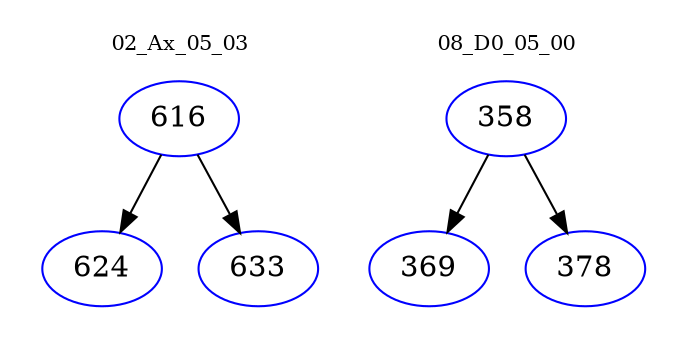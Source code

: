 digraph{
subgraph cluster_0 {
color = white
label = "02_Ax_05_03";
fontsize=10;
T0_616 [label="616", color="blue"]
T0_616 -> T0_624 [color="black"]
T0_624 [label="624", color="blue"]
T0_616 -> T0_633 [color="black"]
T0_633 [label="633", color="blue"]
}
subgraph cluster_1 {
color = white
label = "08_D0_05_00";
fontsize=10;
T1_358 [label="358", color="blue"]
T1_358 -> T1_369 [color="black"]
T1_369 [label="369", color="blue"]
T1_358 -> T1_378 [color="black"]
T1_378 [label="378", color="blue"]
}
}
